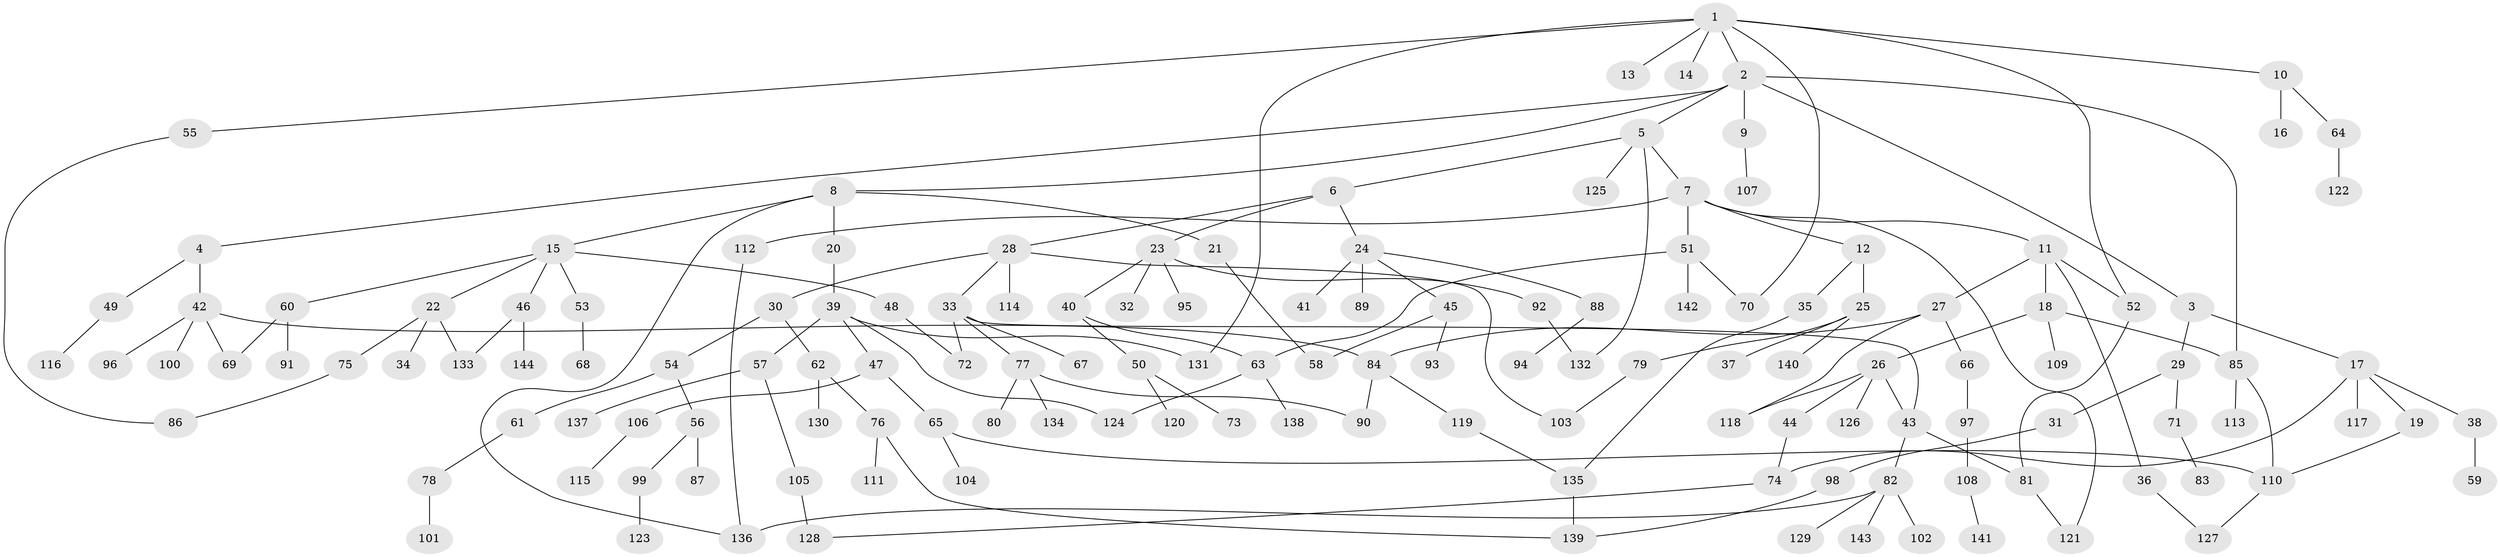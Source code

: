 // Generated by graph-tools (version 1.1) at 2025/33/03/09/25 02:33:59]
// undirected, 144 vertices, 172 edges
graph export_dot {
graph [start="1"]
  node [color=gray90,style=filled];
  1;
  2;
  3;
  4;
  5;
  6;
  7;
  8;
  9;
  10;
  11;
  12;
  13;
  14;
  15;
  16;
  17;
  18;
  19;
  20;
  21;
  22;
  23;
  24;
  25;
  26;
  27;
  28;
  29;
  30;
  31;
  32;
  33;
  34;
  35;
  36;
  37;
  38;
  39;
  40;
  41;
  42;
  43;
  44;
  45;
  46;
  47;
  48;
  49;
  50;
  51;
  52;
  53;
  54;
  55;
  56;
  57;
  58;
  59;
  60;
  61;
  62;
  63;
  64;
  65;
  66;
  67;
  68;
  69;
  70;
  71;
  72;
  73;
  74;
  75;
  76;
  77;
  78;
  79;
  80;
  81;
  82;
  83;
  84;
  85;
  86;
  87;
  88;
  89;
  90;
  91;
  92;
  93;
  94;
  95;
  96;
  97;
  98;
  99;
  100;
  101;
  102;
  103;
  104;
  105;
  106;
  107;
  108;
  109;
  110;
  111;
  112;
  113;
  114;
  115;
  116;
  117;
  118;
  119;
  120;
  121;
  122;
  123;
  124;
  125;
  126;
  127;
  128;
  129;
  130;
  131;
  132;
  133;
  134;
  135;
  136;
  137;
  138;
  139;
  140;
  141;
  142;
  143;
  144;
  1 -- 2;
  1 -- 10;
  1 -- 13;
  1 -- 14;
  1 -- 55;
  1 -- 131;
  1 -- 52;
  1 -- 70;
  2 -- 3;
  2 -- 4;
  2 -- 5;
  2 -- 8;
  2 -- 9;
  2 -- 85;
  3 -- 17;
  3 -- 29;
  4 -- 42;
  4 -- 49;
  5 -- 6;
  5 -- 7;
  5 -- 125;
  5 -- 132;
  6 -- 23;
  6 -- 24;
  6 -- 28;
  7 -- 11;
  7 -- 12;
  7 -- 51;
  7 -- 112;
  7 -- 121;
  8 -- 15;
  8 -- 20;
  8 -- 21;
  8 -- 136;
  9 -- 107;
  10 -- 16;
  10 -- 64;
  11 -- 18;
  11 -- 27;
  11 -- 36;
  11 -- 52;
  12 -- 25;
  12 -- 35;
  15 -- 22;
  15 -- 46;
  15 -- 48;
  15 -- 53;
  15 -- 60;
  17 -- 19;
  17 -- 38;
  17 -- 117;
  17 -- 74;
  18 -- 26;
  18 -- 85;
  18 -- 109;
  19 -- 110;
  20 -- 39;
  21 -- 58;
  22 -- 34;
  22 -- 75;
  22 -- 133;
  23 -- 32;
  23 -- 40;
  23 -- 92;
  23 -- 95;
  24 -- 41;
  24 -- 45;
  24 -- 88;
  24 -- 89;
  25 -- 37;
  25 -- 79;
  25 -- 140;
  26 -- 44;
  26 -- 118;
  26 -- 126;
  26 -- 43;
  27 -- 66;
  27 -- 118;
  27 -- 84;
  28 -- 30;
  28 -- 33;
  28 -- 114;
  28 -- 103;
  29 -- 31;
  29 -- 71;
  30 -- 54;
  30 -- 62;
  31 -- 98;
  33 -- 43;
  33 -- 67;
  33 -- 72;
  33 -- 77;
  35 -- 135;
  36 -- 127;
  38 -- 59;
  39 -- 47;
  39 -- 57;
  39 -- 131;
  39 -- 124;
  40 -- 50;
  40 -- 63;
  42 -- 84;
  42 -- 96;
  42 -- 100;
  42 -- 69;
  43 -- 81;
  43 -- 82;
  44 -- 74;
  45 -- 58;
  45 -- 93;
  46 -- 144;
  46 -- 133;
  47 -- 65;
  47 -- 106;
  48 -- 72;
  49 -- 116;
  50 -- 73;
  50 -- 120;
  51 -- 70;
  51 -- 142;
  51 -- 63;
  52 -- 81;
  53 -- 68;
  54 -- 56;
  54 -- 61;
  55 -- 86;
  56 -- 87;
  56 -- 99;
  57 -- 105;
  57 -- 137;
  60 -- 69;
  60 -- 91;
  61 -- 78;
  62 -- 76;
  62 -- 130;
  63 -- 124;
  63 -- 138;
  64 -- 122;
  65 -- 104;
  65 -- 110;
  66 -- 97;
  71 -- 83;
  74 -- 128;
  75 -- 86;
  76 -- 111;
  76 -- 139;
  77 -- 80;
  77 -- 134;
  77 -- 90;
  78 -- 101;
  79 -- 103;
  81 -- 121;
  82 -- 102;
  82 -- 129;
  82 -- 143;
  82 -- 136;
  84 -- 90;
  84 -- 119;
  85 -- 110;
  85 -- 113;
  88 -- 94;
  92 -- 132;
  97 -- 108;
  98 -- 139;
  99 -- 123;
  105 -- 128;
  106 -- 115;
  108 -- 141;
  110 -- 127;
  112 -- 136;
  119 -- 135;
  135 -- 139;
}
